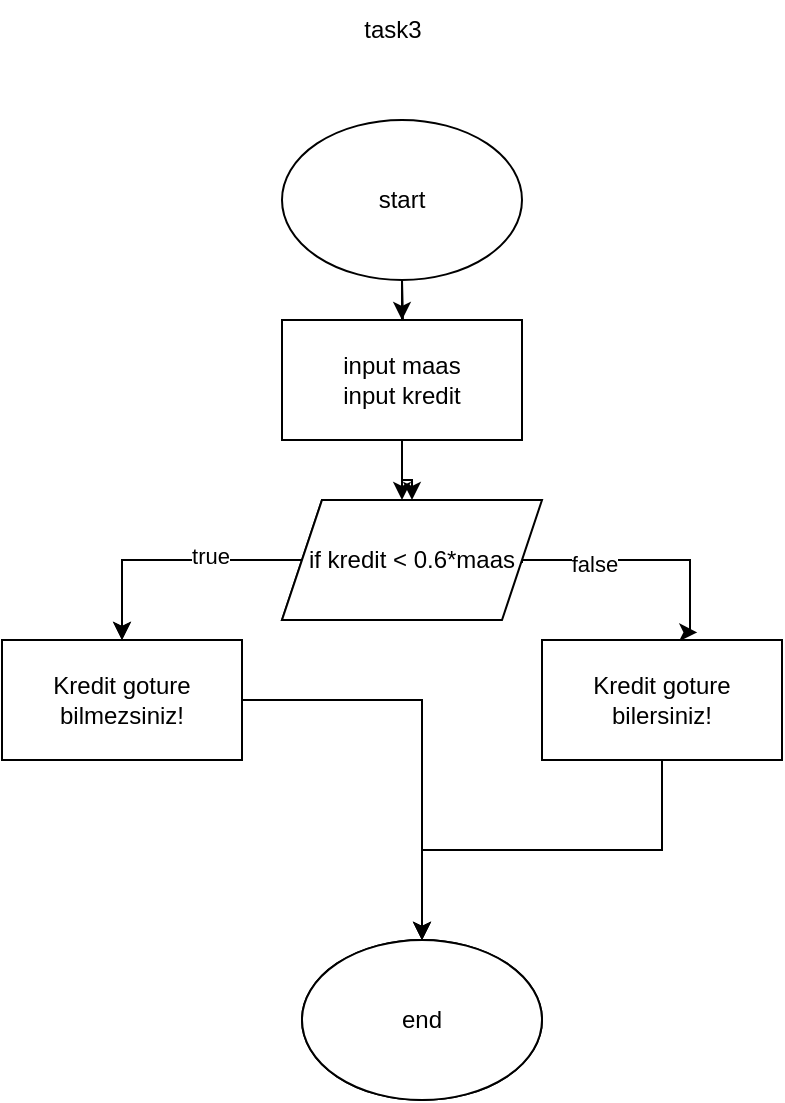 <mxfile version="26.0.16">
  <diagram name="Страница — 1" id="8J66_-uDEm4GCvcUEeyM">
    <mxGraphModel dx="1280" dy="1651" grid="1" gridSize="10" guides="1" tooltips="1" connect="1" arrows="1" fold="1" page="1" pageScale="1" pageWidth="827" pageHeight="1169" math="0" shadow="0">
      <root>
        <mxCell id="0" />
        <mxCell id="1" parent="0" />
        <mxCell id="rXha1yn2Jos-oDwd2vt6-12" value="" style="edgeStyle=orthogonalEdgeStyle;rounded=0;orthogonalLoop=1;jettySize=auto;html=1;" edge="1" parent="1" source="rXha1yn2Jos-oDwd2vt6-1" target="rXha1yn2Jos-oDwd2vt6-6">
          <mxGeometry relative="1" as="geometry" />
        </mxCell>
        <mxCell id="rXha1yn2Jos-oDwd2vt6-1" value="start" style="ellipse;whiteSpace=wrap;html=1;" vertex="1" parent="1">
          <mxGeometry x="40" y="10" width="120" height="80" as="geometry" />
        </mxCell>
        <mxCell id="rXha1yn2Jos-oDwd2vt6-2" value="end" style="ellipse;whiteSpace=wrap;html=1;" vertex="1" parent="1">
          <mxGeometry x="50" y="420" width="120" height="80" as="geometry" />
        </mxCell>
        <mxCell id="rXha1yn2Jos-oDwd2vt6-14" style="edgeStyle=orthogonalEdgeStyle;rounded=0;orthogonalLoop=1;jettySize=auto;html=1;entryX=0.5;entryY=0;entryDx=0;entryDy=0;" edge="1" parent="1" source="rXha1yn2Jos-oDwd2vt6-3" target="rXha1yn2Jos-oDwd2vt6-9">
          <mxGeometry relative="1" as="geometry" />
        </mxCell>
        <mxCell id="rXha1yn2Jos-oDwd2vt6-19" value="true" style="edgeLabel;html=1;align=center;verticalAlign=middle;resizable=0;points=[];" vertex="1" connectable="0" parent="rXha1yn2Jos-oDwd2vt6-14">
          <mxGeometry x="-0.292" y="-2" relative="1" as="geometry">
            <mxPoint as="offset" />
          </mxGeometry>
        </mxCell>
        <mxCell id="rXha1yn2Jos-oDwd2vt6-17" style="edgeStyle=orthogonalEdgeStyle;rounded=0;orthogonalLoop=1;jettySize=auto;html=1;exitX=1;exitY=0.75;exitDx=0;exitDy=0;entryX=0.647;entryY=-0.063;entryDx=0;entryDy=0;entryPerimeter=0;" edge="1" parent="1" target="rXha1yn2Jos-oDwd2vt6-33">
          <mxGeometry relative="1" as="geometry">
            <mxPoint x="160.004" y="231.538" as="sourcePoint" />
            <mxPoint x="243.85" y="260.0" as="targetPoint" />
            <Array as="points">
              <mxPoint x="160" y="230" />
              <mxPoint x="244" y="230" />
              <mxPoint x="244" y="266" />
            </Array>
          </mxGeometry>
        </mxCell>
        <mxCell id="rXha1yn2Jos-oDwd2vt6-20" value="false" style="edgeLabel;html=1;align=center;verticalAlign=middle;resizable=0;points=[];" vertex="1" connectable="0" parent="rXha1yn2Jos-oDwd2vt6-17">
          <mxGeometry x="-0.398" y="-2" relative="1" as="geometry">
            <mxPoint as="offset" />
          </mxGeometry>
        </mxCell>
        <mxCell id="rXha1yn2Jos-oDwd2vt6-3" value="num &amp;gt;= 1&lt;div&gt;&amp;amp;&amp;amp;&lt;/div&gt;&lt;div&gt;num &amp;lt;=99&lt;/div&gt;" style="shape=parallelogram;perimeter=parallelogramPerimeter;whiteSpace=wrap;html=1;fixedSize=1;" vertex="1" parent="1">
          <mxGeometry x="40" y="200" width="120" height="60" as="geometry" />
        </mxCell>
        <mxCell id="rXha1yn2Jos-oDwd2vt6-13" value="" style="edgeStyle=orthogonalEdgeStyle;rounded=0;orthogonalLoop=1;jettySize=auto;html=1;" edge="1" parent="1" source="rXha1yn2Jos-oDwd2vt6-6" target="rXha1yn2Jos-oDwd2vt6-3">
          <mxGeometry relative="1" as="geometry" />
        </mxCell>
        <mxCell id="rXha1yn2Jos-oDwd2vt6-6" value="input num" style="rounded=0;whiteSpace=wrap;html=1;" vertex="1" parent="1">
          <mxGeometry x="40" y="110" width="120" height="60" as="geometry" />
        </mxCell>
        <mxCell id="rXha1yn2Jos-oDwd2vt6-9" value="&lt;span style=&quot;font-weight: normal;&quot;&gt;reqemi herfe ceviririk&lt;/span&gt;" style="rounded=0;whiteSpace=wrap;html=1;fontStyle=1" vertex="1" parent="1">
          <mxGeometry x="-100" y="270" width="120" height="60" as="geometry" />
        </mxCell>
        <mxCell id="rXha1yn2Jos-oDwd2vt6-18" style="edgeStyle=orthogonalEdgeStyle;rounded=0;orthogonalLoop=1;jettySize=auto;html=1;exitX=0.5;exitY=1;exitDx=0;exitDy=0;entryX=0.5;entryY=0;entryDx=0;entryDy=0;" edge="1" parent="1" source="rXha1yn2Jos-oDwd2vt6-10" target="rXha1yn2Jos-oDwd2vt6-2">
          <mxGeometry relative="1" as="geometry" />
        </mxCell>
        <mxCell id="rXha1yn2Jos-oDwd2vt6-10" value="sehv mesaji" style="rounded=0;whiteSpace=wrap;html=1;" vertex="1" parent="1">
          <mxGeometry x="170" y="270" width="120" height="60" as="geometry" />
        </mxCell>
        <mxCell id="rXha1yn2Jos-oDwd2vt6-21" value="" style="edgeStyle=orthogonalEdgeStyle;rounded=0;orthogonalLoop=1;jettySize=auto;html=1;" edge="1" parent="1" target="rXha1yn2Jos-oDwd2vt6-29">
          <mxGeometry relative="1" as="geometry">
            <mxPoint x="100" y="90" as="sourcePoint" />
          </mxGeometry>
        </mxCell>
        <mxCell id="rXha1yn2Jos-oDwd2vt6-22" value="end" style="ellipse;whiteSpace=wrap;html=1;" vertex="1" parent="1">
          <mxGeometry x="50" y="420" width="120" height="80" as="geometry" />
        </mxCell>
        <mxCell id="rXha1yn2Jos-oDwd2vt6-23" style="edgeStyle=orthogonalEdgeStyle;rounded=0;orthogonalLoop=1;jettySize=auto;html=1;entryX=0.5;entryY=0;entryDx=0;entryDy=0;" edge="1" parent="1" source="rXha1yn2Jos-oDwd2vt6-27" target="rXha1yn2Jos-oDwd2vt6-31">
          <mxGeometry relative="1" as="geometry" />
        </mxCell>
        <mxCell id="rXha1yn2Jos-oDwd2vt6-24" value="true" style="edgeLabel;html=1;align=center;verticalAlign=middle;resizable=0;points=[];" vertex="1" connectable="0" parent="rXha1yn2Jos-oDwd2vt6-23">
          <mxGeometry x="-0.292" y="-2" relative="1" as="geometry">
            <mxPoint as="offset" />
          </mxGeometry>
        </mxCell>
        <mxCell id="rXha1yn2Jos-oDwd2vt6-27" value="if kredit &amp;lt; 0.6*maas" style="shape=parallelogram;perimeter=parallelogramPerimeter;whiteSpace=wrap;html=1;fixedSize=1;" vertex="1" parent="1">
          <mxGeometry x="40" y="200" width="130" height="60" as="geometry" />
        </mxCell>
        <mxCell id="rXha1yn2Jos-oDwd2vt6-28" value="" style="edgeStyle=orthogonalEdgeStyle;rounded=0;orthogonalLoop=1;jettySize=auto;html=1;" edge="1" parent="1" source="rXha1yn2Jos-oDwd2vt6-29" target="rXha1yn2Jos-oDwd2vt6-27">
          <mxGeometry relative="1" as="geometry" />
        </mxCell>
        <mxCell id="rXha1yn2Jos-oDwd2vt6-29" value="input maas&lt;div&gt;input kredit&lt;/div&gt;" style="rounded=0;whiteSpace=wrap;html=1;" vertex="1" parent="1">
          <mxGeometry x="40" y="110" width="120" height="60" as="geometry" />
        </mxCell>
        <mxCell id="rXha1yn2Jos-oDwd2vt6-38" style="edgeStyle=orthogonalEdgeStyle;rounded=0;orthogonalLoop=1;jettySize=auto;html=1;" edge="1" parent="1" source="rXha1yn2Jos-oDwd2vt6-31" target="rXha1yn2Jos-oDwd2vt6-22">
          <mxGeometry relative="1" as="geometry" />
        </mxCell>
        <mxCell id="rXha1yn2Jos-oDwd2vt6-31" value="&lt;span style=&quot;font-weight: 400;&quot;&gt;Kredit goture bilmezsiniz!&lt;/span&gt;" style="rounded=0;whiteSpace=wrap;html=1;fontStyle=1" vertex="1" parent="1">
          <mxGeometry x="-100" y="270" width="120" height="60" as="geometry" />
        </mxCell>
        <mxCell id="rXha1yn2Jos-oDwd2vt6-32" style="edgeStyle=orthogonalEdgeStyle;rounded=0;orthogonalLoop=1;jettySize=auto;html=1;exitX=0.5;exitY=1;exitDx=0;exitDy=0;entryX=0.5;entryY=0;entryDx=0;entryDy=0;" edge="1" parent="1" source="rXha1yn2Jos-oDwd2vt6-33" target="rXha1yn2Jos-oDwd2vt6-22">
          <mxGeometry relative="1" as="geometry" />
        </mxCell>
        <mxCell id="rXha1yn2Jos-oDwd2vt6-33" value="Kredit goture bilersiniz!" style="rounded=0;whiteSpace=wrap;html=1;" vertex="1" parent="1">
          <mxGeometry x="170" y="270" width="120" height="60" as="geometry" />
        </mxCell>
        <mxCell id="rXha1yn2Jos-oDwd2vt6-36" value="task3" style="text;html=1;align=center;verticalAlign=middle;resizable=0;points=[];autosize=1;strokeColor=none;fillColor=none;" vertex="1" parent="1">
          <mxGeometry x="70" y="-50" width="50" height="30" as="geometry" />
        </mxCell>
      </root>
    </mxGraphModel>
  </diagram>
</mxfile>
